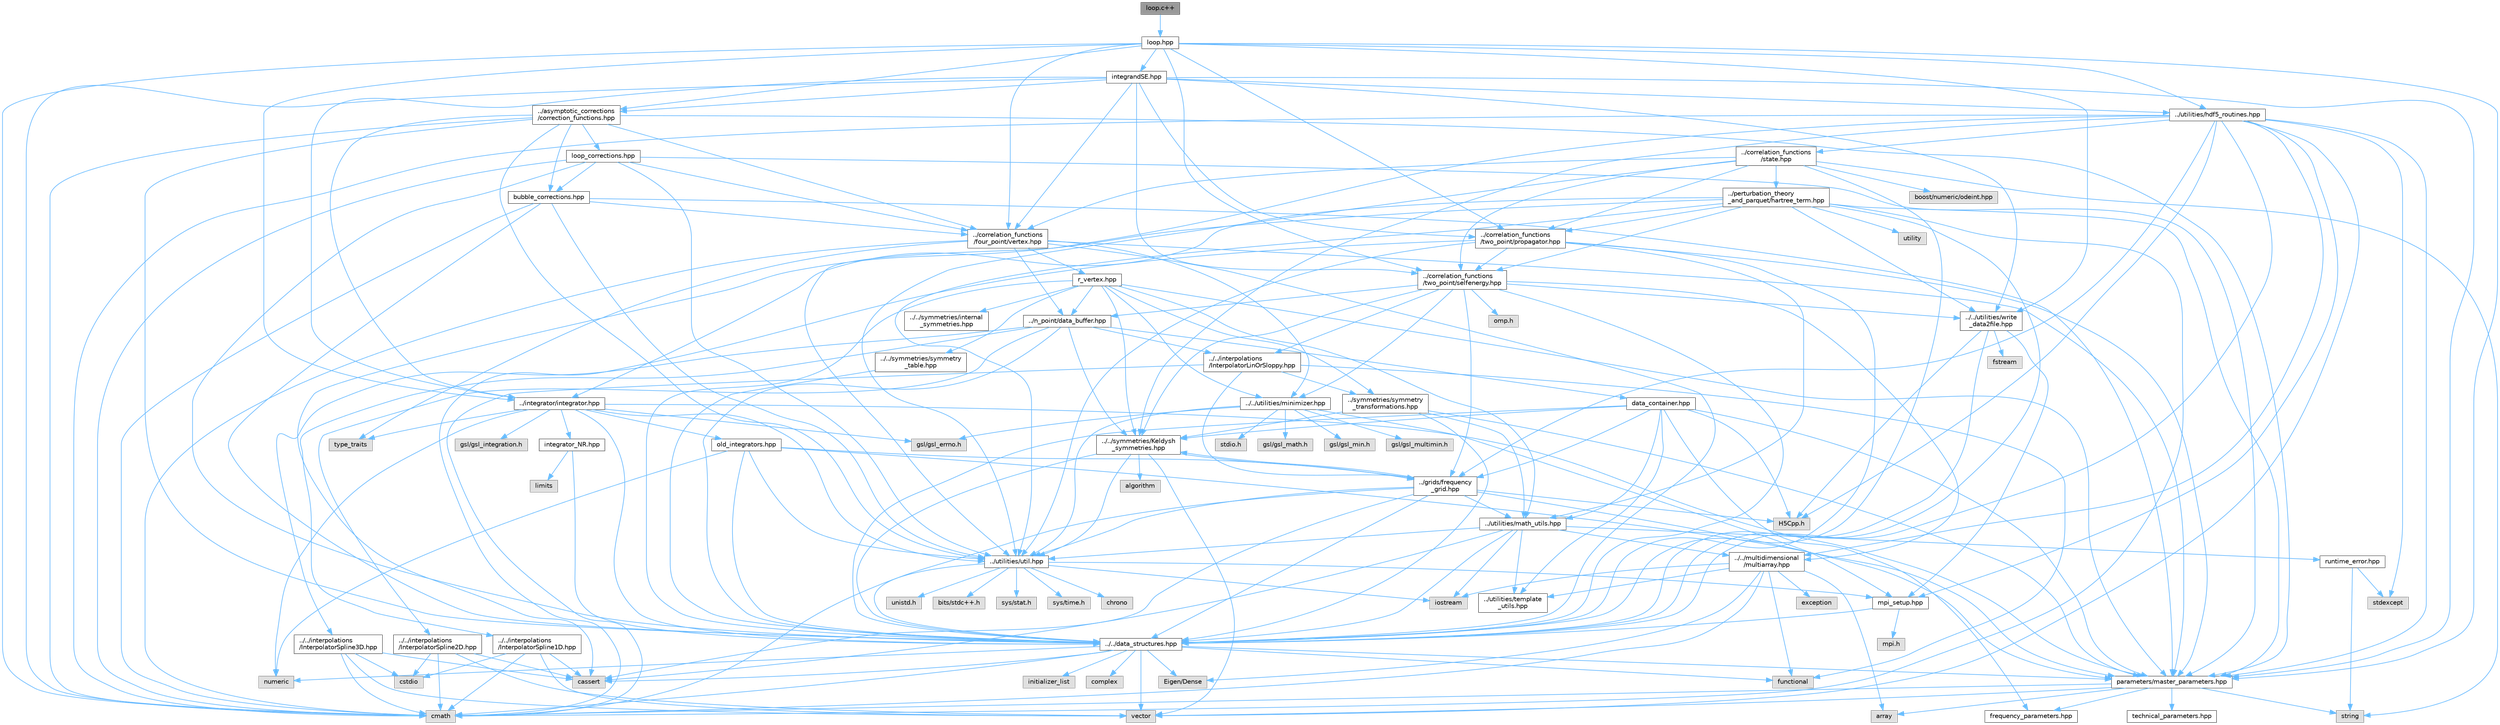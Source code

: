 digraph "loop.c++"
{
 // INTERACTIVE_SVG=YES
 // LATEX_PDF_SIZE
  bgcolor="transparent";
  edge [fontname=Helvetica,fontsize=10,labelfontname=Helvetica,labelfontsize=10];
  node [fontname=Helvetica,fontsize=10,shape=box,height=0.2,width=0.4];
  Node1 [id="Node000001",label="loop.c++",height=0.2,width=0.4,color="gray40", fillcolor="grey60", style="filled", fontcolor="black",tooltip=" "];
  Node1 -> Node2 [id="edge1_Node000001_Node000002",color="steelblue1",style="solid",tooltip=" "];
  Node2 [id="Node000002",label="loop.hpp",height=0.2,width=0.4,color="grey40", fillcolor="white", style="filled",URL="$d8/d1d/loop_8hpp.html",tooltip=" "];
  Node2 -> Node3 [id="edge2_Node000002_Node000003",color="steelblue1",style="solid",tooltip=" "];
  Node3 [id="Node000003",label="cmath",height=0.2,width=0.4,color="grey60", fillcolor="#E0E0E0", style="filled",tooltip=" "];
  Node2 -> Node4 [id="edge3_Node000002_Node000004",color="steelblue1",style="solid",tooltip=" "];
  Node4 [id="Node000004",label="../correlation_functions\l/two_point/selfenergy.hpp",height=0.2,width=0.4,color="grey40", fillcolor="white", style="filled",URL="$d6/d2d/selfenergy_8hpp.html",tooltip=" "];
  Node4 -> Node5 [id="edge4_Node000004_Node000005",color="steelblue1",style="solid",tooltip=" "];
  Node5 [id="Node000005",label="../../data_structures.hpp",height=0.2,width=0.4,color="grey40", fillcolor="white", style="filled",URL="$d7/d59/data__structures_8hpp.html",tooltip=" "];
  Node5 -> Node6 [id="edge5_Node000005_Node000006",color="steelblue1",style="solid",tooltip=" "];
  Node6 [id="Node000006",label="complex",height=0.2,width=0.4,color="grey60", fillcolor="#E0E0E0", style="filled",tooltip=" "];
  Node5 -> Node3 [id="edge6_Node000005_Node000003",color="steelblue1",style="solid",tooltip=" "];
  Node5 -> Node7 [id="edge7_Node000005_Node000007",color="steelblue1",style="solid",tooltip=" "];
  Node7 [id="Node000007",label="vector",height=0.2,width=0.4,color="grey60", fillcolor="#E0E0E0", style="filled",tooltip=" "];
  Node5 -> Node8 [id="edge8_Node000005_Node000008",color="steelblue1",style="solid",tooltip=" "];
  Node8 [id="Node000008",label="initializer_list",height=0.2,width=0.4,color="grey60", fillcolor="#E0E0E0", style="filled",tooltip=" "];
  Node5 -> Node9 [id="edge9_Node000005_Node000009",color="steelblue1",style="solid",tooltip=" "];
  Node9 [id="Node000009",label="functional",height=0.2,width=0.4,color="grey60", fillcolor="#E0E0E0", style="filled",tooltip=" "];
  Node5 -> Node10 [id="edge10_Node000005_Node000010",color="steelblue1",style="solid",tooltip=" "];
  Node10 [id="Node000010",label="cassert",height=0.2,width=0.4,color="grey60", fillcolor="#E0E0E0", style="filled",tooltip=" "];
  Node5 -> Node11 [id="edge11_Node000005_Node000011",color="steelblue1",style="solid",tooltip=" "];
  Node11 [id="Node000011",label="numeric",height=0.2,width=0.4,color="grey60", fillcolor="#E0E0E0", style="filled",tooltip=" "];
  Node5 -> Node12 [id="edge12_Node000005_Node000012",color="steelblue1",style="solid",tooltip=" "];
  Node12 [id="Node000012",label="parameters/master_parameters.hpp",height=0.2,width=0.4,color="grey40", fillcolor="white", style="filled",URL="$d1/df8/master__parameters_8hpp.html",tooltip=" "];
  Node12 -> Node3 [id="edge13_Node000012_Node000003",color="steelblue1",style="solid",tooltip=" "];
  Node12 -> Node7 [id="edge14_Node000012_Node000007",color="steelblue1",style="solid",tooltip=" "];
  Node12 -> Node13 [id="edge15_Node000012_Node000013",color="steelblue1",style="solid",tooltip=" "];
  Node13 [id="Node000013",label="string",height=0.2,width=0.4,color="grey60", fillcolor="#E0E0E0", style="filled",tooltip=" "];
  Node12 -> Node14 [id="edge16_Node000012_Node000014",color="steelblue1",style="solid",tooltip=" "];
  Node14 [id="Node000014",label="array",height=0.2,width=0.4,color="grey60", fillcolor="#E0E0E0", style="filled",tooltip=" "];
  Node12 -> Node15 [id="edge17_Node000012_Node000015",color="steelblue1",style="solid",tooltip=" "];
  Node15 [id="Node000015",label="frequency_parameters.hpp",height=0.2,width=0.4,color="grey40", fillcolor="white", style="filled",URL="$d3/d3c/frequency__parameters_8hpp.html",tooltip=" "];
  Node12 -> Node16 [id="edge18_Node000012_Node000016",color="steelblue1",style="solid",tooltip=" "];
  Node16 [id="Node000016",label="technical_parameters.hpp",height=0.2,width=0.4,color="grey40", fillcolor="white", style="filled",URL="$d9/d3a/technical__parameters_8hpp.html",tooltip=" "];
  Node5 -> Node17 [id="edge19_Node000005_Node000017",color="steelblue1",style="solid",tooltip=" "];
  Node17 [id="Node000017",label="Eigen/Dense",height=0.2,width=0.4,color="grey60", fillcolor="#E0E0E0", style="filled",tooltip=" "];
  Node4 -> Node18 [id="edge20_Node000004_Node000018",color="steelblue1",style="solid",tooltip=" "];
  Node18 [id="Node000018",label="../../multidimensional\l/multiarray.hpp",height=0.2,width=0.4,color="grey40", fillcolor="white", style="filled",URL="$df/da4/multiarray_8hpp.html",tooltip=" "];
  Node18 -> Node14 [id="edge21_Node000018_Node000014",color="steelblue1",style="solid",tooltip=" "];
  Node18 -> Node3 [id="edge22_Node000018_Node000003",color="steelblue1",style="solid",tooltip=" "];
  Node18 -> Node19 [id="edge23_Node000018_Node000019",color="steelblue1",style="solid",tooltip=" "];
  Node19 [id="Node000019",label="exception",height=0.2,width=0.4,color="grey60", fillcolor="#E0E0E0", style="filled",tooltip=" "];
  Node18 -> Node9 [id="edge24_Node000018_Node000009",color="steelblue1",style="solid",tooltip=" "];
  Node18 -> Node20 [id="edge25_Node000018_Node000020",color="steelblue1",style="solid",tooltip=" "];
  Node20 [id="Node000020",label="iostream",height=0.2,width=0.4,color="grey60", fillcolor="#E0E0E0", style="filled",tooltip=" "];
  Node18 -> Node17 [id="edge26_Node000018_Node000017",color="steelblue1",style="solid",tooltip=" "];
  Node18 -> Node21 [id="edge27_Node000018_Node000021",color="steelblue1",style="solid",tooltip=" "];
  Node21 [id="Node000021",label="../utilities/template\l_utils.hpp",height=0.2,width=0.4,color="grey40", fillcolor="white", style="filled",URL="$dd/de3/template__utils_8hpp.html",tooltip=" "];
  Node4 -> Node22 [id="edge28_Node000004_Node000022",color="steelblue1",style="solid",tooltip=" "];
  Node22 [id="Node000022",label="../n_point/data_buffer.hpp",height=0.2,width=0.4,color="grey40", fillcolor="white", style="filled",URL="$dc/d80/data__buffer_8hpp.html",tooltip=" "];
  Node22 -> Node5 [id="edge29_Node000022_Node000005",color="steelblue1",style="solid",tooltip=" "];
  Node22 -> Node23 [id="edge30_Node000022_Node000023",color="steelblue1",style="solid",tooltip=" "];
  Node23 [id="Node000023",label="../../symmetries/Keldysh\l_symmetries.hpp",height=0.2,width=0.4,color="grey40", fillcolor="white", style="filled",URL="$d2/d1a/Keldysh__symmetries_8hpp.html",tooltip=" "];
  Node23 -> Node7 [id="edge31_Node000023_Node000007",color="steelblue1",style="solid",tooltip=" "];
  Node23 -> Node24 [id="edge32_Node000023_Node000024",color="steelblue1",style="solid",tooltip=" "];
  Node24 [id="Node000024",label="algorithm",height=0.2,width=0.4,color="grey60", fillcolor="#E0E0E0", style="filled",tooltip=" "];
  Node23 -> Node5 [id="edge33_Node000023_Node000005",color="steelblue1",style="solid",tooltip=" "];
  Node23 -> Node25 [id="edge34_Node000023_Node000025",color="steelblue1",style="solid",tooltip=" "];
  Node25 [id="Node000025",label="../utilities/util.hpp",height=0.2,width=0.4,color="grey40", fillcolor="white", style="filled",URL="$d0/d3f/util_8hpp.html",tooltip=" "];
  Node25 -> Node26 [id="edge35_Node000025_Node000026",color="steelblue1",style="solid",tooltip=" "];
  Node26 [id="Node000026",label="sys/time.h",height=0.2,width=0.4,color="grey60", fillcolor="#E0E0E0", style="filled",tooltip=" "];
  Node25 -> Node27 [id="edge36_Node000025_Node000027",color="steelblue1",style="solid",tooltip=" "];
  Node27 [id="Node000027",label="chrono",height=0.2,width=0.4,color="grey60", fillcolor="#E0E0E0", style="filled",tooltip=" "];
  Node25 -> Node28 [id="edge37_Node000025_Node000028",color="steelblue1",style="solid",tooltip=" "];
  Node28 [id="Node000028",label="unistd.h",height=0.2,width=0.4,color="grey60", fillcolor="#E0E0E0", style="filled",tooltip=" "];
  Node25 -> Node20 [id="edge38_Node000025_Node000020",color="steelblue1",style="solid",tooltip=" "];
  Node25 -> Node29 [id="edge39_Node000025_Node000029",color="steelblue1",style="solid",tooltip=" "];
  Node29 [id="Node000029",label="bits/stdc++.h",height=0.2,width=0.4,color="grey60", fillcolor="#E0E0E0", style="filled",tooltip=" "];
  Node25 -> Node30 [id="edge40_Node000025_Node000030",color="steelblue1",style="solid",tooltip=" "];
  Node30 [id="Node000030",label="sys/stat.h",height=0.2,width=0.4,color="grey60", fillcolor="#E0E0E0", style="filled",tooltip=" "];
  Node25 -> Node5 [id="edge41_Node000025_Node000005",color="steelblue1",style="solid",tooltip=" "];
  Node25 -> Node31 [id="edge42_Node000025_Node000031",color="steelblue1",style="solid",tooltip=" "];
  Node31 [id="Node000031",label="mpi_setup.hpp",height=0.2,width=0.4,color="grey40", fillcolor="white", style="filled",URL="$db/de0/mpi__setup_8hpp.html",tooltip=" "];
  Node31 -> Node5 [id="edge43_Node000031_Node000005",color="steelblue1",style="solid",tooltip=" "];
  Node31 -> Node32 [id="edge44_Node000031_Node000032",color="steelblue1",style="solid",tooltip=" "];
  Node32 [id="Node000032",label="mpi.h",height=0.2,width=0.4,color="grey60", fillcolor="#E0E0E0", style="filled",tooltip=" "];
  Node23 -> Node33 [id="edge45_Node000023_Node000033",color="steelblue1",style="solid",tooltip=" "];
  Node33 [id="Node000033",label="../grids/frequency\l_grid.hpp",height=0.2,width=0.4,color="grey40", fillcolor="white", style="filled",URL="$d5/d39/frequency__grid_8hpp.html",tooltip=" "];
  Node33 -> Node3 [id="edge46_Node000033_Node000003",color="steelblue1",style="solid",tooltip=" "];
  Node33 -> Node5 [id="edge47_Node000033_Node000005",color="steelblue1",style="solid",tooltip=" "];
  Node33 -> Node25 [id="edge48_Node000033_Node000025",color="steelblue1",style="solid",tooltip=" "];
  Node33 -> Node12 [id="edge49_Node000033_Node000012",color="steelblue1",style="solid",tooltip=" "];
  Node33 -> Node34 [id="edge50_Node000033_Node000034",color="steelblue1",style="solid",tooltip=" "];
  Node34 [id="Node000034",label="../utilities/math_utils.hpp",height=0.2,width=0.4,color="grey40", fillcolor="white", style="filled",URL="$de/dbb/math__utils_8hpp.html",tooltip=" "];
  Node34 -> Node5 [id="edge51_Node000034_Node000005",color="steelblue1",style="solid",tooltip=" "];
  Node34 -> Node18 [id="edge52_Node000034_Node000018",color="steelblue1",style="solid",tooltip=" "];
  Node34 -> Node21 [id="edge53_Node000034_Node000021",color="steelblue1",style="solid",tooltip=" "];
  Node34 -> Node35 [id="edge54_Node000034_Node000035",color="steelblue1",style="solid",tooltip=" "];
  Node35 [id="Node000035",label="runtime_error.hpp",height=0.2,width=0.4,color="grey40", fillcolor="white", style="filled",URL="$d1/d64/runtime__error_8hpp.html",tooltip=" "];
  Node35 -> Node36 [id="edge55_Node000035_Node000036",color="steelblue1",style="solid",tooltip=" "];
  Node36 [id="Node000036",label="stdexcept",height=0.2,width=0.4,color="grey60", fillcolor="#E0E0E0", style="filled",tooltip=" "];
  Node35 -> Node13 [id="edge56_Node000035_Node000013",color="steelblue1",style="solid",tooltip=" "];
  Node34 -> Node25 [id="edge57_Node000034_Node000025",color="steelblue1",style="solid",tooltip=" "];
  Node34 -> Node20 [id="edge58_Node000034_Node000020",color="steelblue1",style="solid",tooltip=" "];
  Node34 -> Node10 [id="edge59_Node000034_Node000010",color="steelblue1",style="solid",tooltip=" "];
  Node33 -> Node23 [id="edge60_Node000033_Node000023",color="steelblue1",style="solid",tooltip=" "];
  Node33 -> Node10 [id="edge61_Node000033_Node000010",color="steelblue1",style="solid",tooltip=" "];
  Node33 -> Node37 [id="edge62_Node000033_Node000037",color="steelblue1",style="solid",tooltip=" "];
  Node37 [id="Node000037",label="H5Cpp.h",height=0.2,width=0.4,color="grey60", fillcolor="#E0E0E0", style="filled",tooltip=" "];
  Node22 -> Node38 [id="edge63_Node000022_Node000038",color="steelblue1",style="solid",tooltip=" "];
  Node38 [id="Node000038",label="data_container.hpp",height=0.2,width=0.4,color="grey40", fillcolor="white", style="filled",URL="$da/dbc/data__container_8hpp.html",tooltip=" "];
  Node38 -> Node21 [id="edge64_Node000038_Node000021",color="steelblue1",style="solid",tooltip=" "];
  Node38 -> Node34 [id="edge65_Node000038_Node000034",color="steelblue1",style="solid",tooltip=" "];
  Node38 -> Node23 [id="edge66_Node000038_Node000023",color="steelblue1",style="solid",tooltip=" "];
  Node38 -> Node5 [id="edge67_Node000038_Node000005",color="steelblue1",style="solid",tooltip=" "];
  Node38 -> Node12 [id="edge68_Node000038_Node000012",color="steelblue1",style="solid",tooltip=" "];
  Node38 -> Node15 [id="edge69_Node000038_Node000015",color="steelblue1",style="solid",tooltip=" "];
  Node38 -> Node33 [id="edge70_Node000038_Node000033",color="steelblue1",style="solid",tooltip=" "];
  Node38 -> Node37 [id="edge71_Node000038_Node000037",color="steelblue1",style="solid",tooltip=" "];
  Node22 -> Node39 [id="edge72_Node000022_Node000039",color="steelblue1",style="solid",tooltip=" "];
  Node39 [id="Node000039",label="../../interpolations\l/InterpolatorLinOrSloppy.hpp",height=0.2,width=0.4,color="grey40", fillcolor="white", style="filled",URL="$d3/d17/InterpolatorLinOrSloppy_8hpp.html",tooltip=" "];
  Node39 -> Node3 [id="edge73_Node000039_Node000003",color="steelblue1",style="solid",tooltip=" "];
  Node39 -> Node9 [id="edge74_Node000039_Node000009",color="steelblue1",style="solid",tooltip=" "];
  Node39 -> Node33 [id="edge75_Node000039_Node000033",color="steelblue1",style="solid",tooltip=" "];
  Node39 -> Node40 [id="edge76_Node000039_Node000040",color="steelblue1",style="solid",tooltip=" "];
  Node40 [id="Node000040",label="../symmetries/symmetry\l_transformations.hpp",height=0.2,width=0.4,color="grey40", fillcolor="white", style="filled",URL="$db/d7d/symmetry__transformations_8hpp.html",tooltip=" "];
  Node40 -> Node12 [id="edge77_Node000040_Node000012",color="steelblue1",style="solid",tooltip=" "];
  Node40 -> Node34 [id="edge78_Node000040_Node000034",color="steelblue1",style="solid",tooltip=" "];
  Node40 -> Node23 [id="edge79_Node000040_Node000023",color="steelblue1",style="solid",tooltip=" "];
  Node40 -> Node5 [id="edge80_Node000040_Node000005",color="steelblue1",style="solid",tooltip=" "];
  Node22 -> Node41 [id="edge81_Node000022_Node000041",color="steelblue1",style="solid",tooltip=" "];
  Node41 [id="Node000041",label="../../interpolations\l/InterpolatorSpline1D.hpp",height=0.2,width=0.4,color="grey40", fillcolor="white", style="filled",URL="$d1/d52/InterpolatorSpline1D_8hpp.html",tooltip=" "];
  Node41 -> Node42 [id="edge82_Node000041_Node000042",color="steelblue1",style="solid",tooltip=" "];
  Node42 [id="Node000042",label="cstdio",height=0.2,width=0.4,color="grey60", fillcolor="#E0E0E0", style="filled",tooltip=" "];
  Node41 -> Node10 [id="edge83_Node000041_Node000010",color="steelblue1",style="solid",tooltip=" "];
  Node41 -> Node3 [id="edge84_Node000041_Node000003",color="steelblue1",style="solid",tooltip=" "];
  Node41 -> Node7 [id="edge85_Node000041_Node000007",color="steelblue1",style="solid",tooltip=" "];
  Node22 -> Node43 [id="edge86_Node000022_Node000043",color="steelblue1",style="solid",tooltip=" "];
  Node43 [id="Node000043",label="../../interpolations\l/InterpolatorSpline2D.hpp",height=0.2,width=0.4,color="grey40", fillcolor="white", style="filled",URL="$d6/d91/InterpolatorSpline2D_8hpp.html",tooltip=" "];
  Node43 -> Node42 [id="edge87_Node000043_Node000042",color="steelblue1",style="solid",tooltip=" "];
  Node43 -> Node10 [id="edge88_Node000043_Node000010",color="steelblue1",style="solid",tooltip=" "];
  Node43 -> Node3 [id="edge89_Node000043_Node000003",color="steelblue1",style="solid",tooltip=" "];
  Node43 -> Node7 [id="edge90_Node000043_Node000007",color="steelblue1",style="solid",tooltip=" "];
  Node22 -> Node44 [id="edge91_Node000022_Node000044",color="steelblue1",style="solid",tooltip=" "];
  Node44 [id="Node000044",label="../../interpolations\l/InterpolatorSpline3D.hpp",height=0.2,width=0.4,color="grey40", fillcolor="white", style="filled",URL="$dd/dcc/InterpolatorSpline3D_8hpp.html",tooltip=" "];
  Node44 -> Node42 [id="edge92_Node000044_Node000042",color="steelblue1",style="solid",tooltip=" "];
  Node44 -> Node10 [id="edge93_Node000044_Node000010",color="steelblue1",style="solid",tooltip=" "];
  Node44 -> Node3 [id="edge94_Node000044_Node000003",color="steelblue1",style="solid",tooltip=" "];
  Node44 -> Node7 [id="edge95_Node000044_Node000007",color="steelblue1",style="solid",tooltip=" "];
  Node4 -> Node33 [id="edge96_Node000004_Node000033",color="steelblue1",style="solid",tooltip=" "];
  Node4 -> Node45 [id="edge97_Node000004_Node000045",color="steelblue1",style="solid",tooltip=" "];
  Node45 [id="Node000045",label="../../utilities/minimizer.hpp",height=0.2,width=0.4,color="grey40", fillcolor="white", style="filled",URL="$d4/d21/minimizer_8hpp.html",tooltip=" "];
  Node45 -> Node46 [id="edge98_Node000045_Node000046",color="steelblue1",style="solid",tooltip=" "];
  Node46 [id="Node000046",label="stdio.h",height=0.2,width=0.4,color="grey60", fillcolor="#E0E0E0", style="filled",tooltip=" "];
  Node45 -> Node47 [id="edge99_Node000045_Node000047",color="steelblue1",style="solid",tooltip=" "];
  Node47 [id="Node000047",label="gsl/gsl_errno.h",height=0.2,width=0.4,color="grey60", fillcolor="#E0E0E0", style="filled",tooltip=" "];
  Node45 -> Node48 [id="edge100_Node000045_Node000048",color="steelblue1",style="solid",tooltip=" "];
  Node48 [id="Node000048",label="gsl/gsl_math.h",height=0.2,width=0.4,color="grey60", fillcolor="#E0E0E0", style="filled",tooltip=" "];
  Node45 -> Node49 [id="edge101_Node000045_Node000049",color="steelblue1",style="solid",tooltip=" "];
  Node49 [id="Node000049",label="gsl/gsl_min.h",height=0.2,width=0.4,color="grey60", fillcolor="#E0E0E0", style="filled",tooltip=" "];
  Node45 -> Node50 [id="edge102_Node000045_Node000050",color="steelblue1",style="solid",tooltip=" "];
  Node50 [id="Node000050",label="gsl/gsl_multimin.h",height=0.2,width=0.4,color="grey60", fillcolor="#E0E0E0", style="filled",tooltip=" "];
  Node45 -> Node31 [id="edge103_Node000045_Node000031",color="steelblue1",style="solid",tooltip=" "];
  Node45 -> Node25 [id="edge104_Node000045_Node000025",color="steelblue1",style="solid",tooltip=" "];
  Node4 -> Node51 [id="edge105_Node000004_Node000051",color="steelblue1",style="solid",tooltip=" "];
  Node51 [id="Node000051",label="omp.h",height=0.2,width=0.4,color="grey60", fillcolor="#E0E0E0", style="filled",tooltip=" "];
  Node4 -> Node23 [id="edge106_Node000004_Node000023",color="steelblue1",style="solid",tooltip=" "];
  Node4 -> Node52 [id="edge107_Node000004_Node000052",color="steelblue1",style="solid",tooltip=" "];
  Node52 [id="Node000052",label="../../utilities/write\l_data2file.hpp",height=0.2,width=0.4,color="grey40", fillcolor="white", style="filled",URL="$d8/d74/write__data2file_8hpp.html",tooltip=" "];
  Node52 -> Node5 [id="edge108_Node000052_Node000005",color="steelblue1",style="solid",tooltip=" "];
  Node52 -> Node31 [id="edge109_Node000052_Node000031",color="steelblue1",style="solid",tooltip=" "];
  Node52 -> Node53 [id="edge110_Node000052_Node000053",color="steelblue1",style="solid",tooltip=" "];
  Node53 [id="Node000053",label="fstream",height=0.2,width=0.4,color="grey60", fillcolor="#E0E0E0", style="filled",tooltip=" "];
  Node52 -> Node37 [id="edge111_Node000052_Node000037",color="steelblue1",style="solid",tooltip=" "];
  Node4 -> Node39 [id="edge112_Node000004_Node000039",color="steelblue1",style="solid",tooltip=" "];
  Node2 -> Node54 [id="edge113_Node000002_Node000054",color="steelblue1",style="solid",tooltip=" "];
  Node54 [id="Node000054",label="../correlation_functions\l/four_point/vertex.hpp",height=0.2,width=0.4,color="grey40", fillcolor="white", style="filled",URL="$d1/d2d/vertex_8hpp.html",tooltip=" "];
  Node54 -> Node3 [id="edge114_Node000054_Node000003",color="steelblue1",style="solid",tooltip=" "];
  Node54 -> Node55 [id="edge115_Node000054_Node000055",color="steelblue1",style="solid",tooltip=" "];
  Node55 [id="Node000055",label="type_traits",height=0.2,width=0.4,color="grey60", fillcolor="#E0E0E0", style="filled",tooltip=" "];
  Node54 -> Node5 [id="edge116_Node000054_Node000005",color="steelblue1",style="solid",tooltip=" "];
  Node54 -> Node12 [id="edge117_Node000054_Node000012",color="steelblue1",style="solid",tooltip=" "];
  Node54 -> Node56 [id="edge118_Node000054_Node000056",color="steelblue1",style="solid",tooltip=" "];
  Node56 [id="Node000056",label="r_vertex.hpp",height=0.2,width=0.4,color="grey40", fillcolor="white", style="filled",URL="$d3/d22/r__vertex_8hpp.html",tooltip=" "];
  Node56 -> Node5 [id="edge119_Node000056_Node000005",color="steelblue1",style="solid",tooltip=" "];
  Node56 -> Node12 [id="edge120_Node000056_Node000012",color="steelblue1",style="solid",tooltip=" "];
  Node56 -> Node23 [id="edge121_Node000056_Node000023",color="steelblue1",style="solid",tooltip=" "];
  Node56 -> Node57 [id="edge122_Node000056_Node000057",color="steelblue1",style="solid",tooltip=" "];
  Node57 [id="Node000057",label="../../symmetries/internal\l_symmetries.hpp",height=0.2,width=0.4,color="grey40", fillcolor="white", style="filled",URL="$d1/dfd/internal__symmetries_8hpp.html",tooltip=" "];
  Node56 -> Node40 [id="edge123_Node000056_Node000040",color="steelblue1",style="solid",tooltip=" "];
  Node56 -> Node58 [id="edge124_Node000056_Node000058",color="steelblue1",style="solid",tooltip=" "];
  Node58 [id="Node000058",label="../../symmetries/symmetry\l_table.hpp",height=0.2,width=0.4,color="grey40", fillcolor="white", style="filled",URL="$d3/d77/symmetry__table_8hpp.html",tooltip=" "];
  Node58 -> Node5 [id="edge125_Node000058_Node000005",color="steelblue1",style="solid",tooltip=" "];
  Node56 -> Node34 [id="edge126_Node000056_Node000034",color="steelblue1",style="solid",tooltip=" "];
  Node56 -> Node45 [id="edge127_Node000056_Node000045",color="steelblue1",style="solid",tooltip=" "];
  Node56 -> Node22 [id="edge128_Node000056_Node000022",color="steelblue1",style="solid",tooltip=" "];
  Node54 -> Node45 [id="edge129_Node000054_Node000045",color="steelblue1",style="solid",tooltip=" "];
  Node54 -> Node22 [id="edge130_Node000054_Node000022",color="steelblue1",style="solid",tooltip=" "];
  Node2 -> Node59 [id="edge131_Node000002_Node000059",color="steelblue1",style="solid",tooltip=" "];
  Node59 [id="Node000059",label="../correlation_functions\l/two_point/propagator.hpp",height=0.2,width=0.4,color="grey40", fillcolor="white", style="filled",URL="$d5/df7/propagator_8hpp.html",tooltip=" "];
  Node59 -> Node3 [id="edge132_Node000059_Node000003",color="steelblue1",style="solid",tooltip=" "];
  Node59 -> Node5 [id="edge133_Node000059_Node000005",color="steelblue1",style="solid",tooltip=" "];
  Node59 -> Node34 [id="edge134_Node000059_Node000034",color="steelblue1",style="solid",tooltip=" "];
  Node59 -> Node4 [id="edge135_Node000059_Node000004",color="steelblue1",style="solid",tooltip=" "];
  Node59 -> Node12 [id="edge136_Node000059_Node000012",color="steelblue1",style="solid",tooltip=" "];
  Node59 -> Node25 [id="edge137_Node000059_Node000025",color="steelblue1",style="solid",tooltip=" "];
  Node2 -> Node12 [id="edge138_Node000002_Node000012",color="steelblue1",style="solid",tooltip=" "];
  Node2 -> Node60 [id="edge139_Node000002_Node000060",color="steelblue1",style="solid",tooltip=" "];
  Node60 [id="Node000060",label="../integrator/integrator.hpp",height=0.2,width=0.4,color="grey40", fillcolor="white", style="filled",URL="$dd/d1f/integrator_8hpp.html",tooltip=" "];
  Node60 -> Node11 [id="edge140_Node000060_Node000011",color="steelblue1",style="solid",tooltip=" "];
  Node60 -> Node55 [id="edge141_Node000060_Node000055",color="steelblue1",style="solid",tooltip=" "];
  Node60 -> Node5 [id="edge142_Node000060_Node000005",color="steelblue1",style="solid",tooltip=" "];
  Node60 -> Node12 [id="edge143_Node000060_Node000012",color="steelblue1",style="solid",tooltip=" "];
  Node60 -> Node61 [id="edge144_Node000060_Node000061",color="steelblue1",style="solid",tooltip=" "];
  Node61 [id="Node000061",label="gsl/gsl_integration.h",height=0.2,width=0.4,color="grey60", fillcolor="#E0E0E0", style="filled",tooltip=" "];
  Node60 -> Node47 [id="edge145_Node000060_Node000047",color="steelblue1",style="solid",tooltip=" "];
  Node60 -> Node62 [id="edge146_Node000060_Node000062",color="steelblue1",style="solid",tooltip=" "];
  Node62 [id="Node000062",label="old_integrators.hpp",height=0.2,width=0.4,color="grey40", fillcolor="white", style="filled",URL="$d7/d65/old__integrators_8hpp.html",tooltip=" "];
  Node62 -> Node11 [id="edge147_Node000062_Node000011",color="steelblue1",style="solid",tooltip=" "];
  Node62 -> Node5 [id="edge148_Node000062_Node000005",color="steelblue1",style="solid",tooltip=" "];
  Node62 -> Node12 [id="edge149_Node000062_Node000012",color="steelblue1",style="solid",tooltip=" "];
  Node62 -> Node25 [id="edge150_Node000062_Node000025",color="steelblue1",style="solid",tooltip=" "];
  Node62 -> Node33 [id="edge151_Node000062_Node000033",color="steelblue1",style="solid",tooltip=" "];
  Node60 -> Node63 [id="edge152_Node000060_Node000063",color="steelblue1",style="solid",tooltip=" "];
  Node63 [id="Node000063",label="integrator_NR.hpp",height=0.2,width=0.4,color="grey40", fillcolor="white", style="filled",URL="$da/db4/integrator__NR_8hpp.html",tooltip=" "];
  Node63 -> Node64 [id="edge153_Node000063_Node000064",color="steelblue1",style="solid",tooltip=" "];
  Node64 [id="Node000064",label="limits",height=0.2,width=0.4,color="grey60", fillcolor="#E0E0E0", style="filled",tooltip=" "];
  Node63 -> Node5 [id="edge154_Node000063_Node000005",color="steelblue1",style="solid",tooltip=" "];
  Node60 -> Node25 [id="edge155_Node000060_Node000025",color="steelblue1",style="solid",tooltip=" "];
  Node2 -> Node52 [id="edge156_Node000002_Node000052",color="steelblue1",style="solid",tooltip=" "];
  Node2 -> Node65 [id="edge157_Node000002_Node000065",color="steelblue1",style="solid",tooltip=" "];
  Node65 [id="Node000065",label="../asymptotic_corrections\l/correction_functions.hpp",height=0.2,width=0.4,color="grey40", fillcolor="white", style="filled",URL="$d2/df0/correction__functions_8hpp.html",tooltip=" "];
  Node65 -> Node5 [id="edge158_Node000065_Node000005",color="steelblue1",style="solid",tooltip=" "];
  Node65 -> Node54 [id="edge159_Node000065_Node000054",color="steelblue1",style="solid",tooltip=" "];
  Node65 -> Node12 [id="edge160_Node000065_Node000012",color="steelblue1",style="solid",tooltip=" "];
  Node65 -> Node25 [id="edge161_Node000065_Node000025",color="steelblue1",style="solid",tooltip=" "];
  Node65 -> Node66 [id="edge162_Node000065_Node000066",color="steelblue1",style="solid",tooltip=" "];
  Node66 [id="Node000066",label="bubble_corrections.hpp",height=0.2,width=0.4,color="grey40", fillcolor="white", style="filled",URL="$dd/dea/bubble__corrections_8hpp.html",tooltip=" "];
  Node66 -> Node5 [id="edge163_Node000066_Node000005",color="steelblue1",style="solid",tooltip=" "];
  Node66 -> Node54 [id="edge164_Node000066_Node000054",color="steelblue1",style="solid",tooltip=" "];
  Node66 -> Node12 [id="edge165_Node000066_Node000012",color="steelblue1",style="solid",tooltip=" "];
  Node66 -> Node25 [id="edge166_Node000066_Node000025",color="steelblue1",style="solid",tooltip=" "];
  Node66 -> Node3 [id="edge167_Node000066_Node000003",color="steelblue1",style="solid",tooltip=" "];
  Node65 -> Node67 [id="edge168_Node000065_Node000067",color="steelblue1",style="solid",tooltip=" "];
  Node67 [id="Node000067",label="loop_corrections.hpp",height=0.2,width=0.4,color="grey40", fillcolor="white", style="filled",URL="$d0/d0e/loop__corrections_8hpp.html",tooltip=" "];
  Node67 -> Node3 [id="edge169_Node000067_Node000003",color="steelblue1",style="solid",tooltip=" "];
  Node67 -> Node5 [id="edge170_Node000067_Node000005",color="steelblue1",style="solid",tooltip=" "];
  Node67 -> Node54 [id="edge171_Node000067_Node000054",color="steelblue1",style="solid",tooltip=" "];
  Node67 -> Node12 [id="edge172_Node000067_Node000012",color="steelblue1",style="solid",tooltip=" "];
  Node67 -> Node25 [id="edge173_Node000067_Node000025",color="steelblue1",style="solid",tooltip=" "];
  Node67 -> Node66 [id="edge174_Node000067_Node000066",color="steelblue1",style="solid",tooltip=" "];
  Node65 -> Node3 [id="edge175_Node000065_Node000003",color="steelblue1",style="solid",tooltip=" "];
  Node65 -> Node60 [id="edge176_Node000065_Node000060",color="steelblue1",style="solid",tooltip=" "];
  Node2 -> Node68 [id="edge177_Node000002_Node000068",color="steelblue1",style="solid",tooltip=" "];
  Node68 [id="Node000068",label="integrandSE.hpp",height=0.2,width=0.4,color="grey40", fillcolor="white", style="filled",URL="$de/d65/integrandSE_8hpp.html",tooltip=" "];
  Node68 -> Node3 [id="edge178_Node000068_Node000003",color="steelblue1",style="solid",tooltip=" "];
  Node68 -> Node4 [id="edge179_Node000068_Node000004",color="steelblue1",style="solid",tooltip=" "];
  Node68 -> Node54 [id="edge180_Node000068_Node000054",color="steelblue1",style="solid",tooltip=" "];
  Node68 -> Node59 [id="edge181_Node000068_Node000059",color="steelblue1",style="solid",tooltip=" "];
  Node68 -> Node12 [id="edge182_Node000068_Node000012",color="steelblue1",style="solid",tooltip=" "];
  Node68 -> Node60 [id="edge183_Node000068_Node000060",color="steelblue1",style="solid",tooltip=" "];
  Node68 -> Node52 [id="edge184_Node000068_Node000052",color="steelblue1",style="solid",tooltip=" "];
  Node68 -> Node65 [id="edge185_Node000068_Node000065",color="steelblue1",style="solid",tooltip=" "];
  Node68 -> Node69 [id="edge186_Node000068_Node000069",color="steelblue1",style="solid",tooltip=" "];
  Node69 [id="Node000069",label="../utilities/hdf5_routines.hpp",height=0.2,width=0.4,color="grey40", fillcolor="white", style="filled",URL="$d5/de4/hdf5__routines_8hpp.html",tooltip=" "];
  Node69 -> Node36 [id="edge187_Node000069_Node000036",color="steelblue1",style="solid",tooltip=" "];
  Node69 -> Node3 [id="edge188_Node000069_Node000003",color="steelblue1",style="solid",tooltip=" "];
  Node69 -> Node7 [id="edge189_Node000069_Node000007",color="steelblue1",style="solid",tooltip=" "];
  Node69 -> Node12 [id="edge190_Node000069_Node000012",color="steelblue1",style="solid",tooltip=" "];
  Node69 -> Node25 [id="edge191_Node000069_Node000025",color="steelblue1",style="solid",tooltip=" "];
  Node69 -> Node5 [id="edge192_Node000069_Node000005",color="steelblue1",style="solid",tooltip=" "];
  Node69 -> Node33 [id="edge193_Node000069_Node000033",color="steelblue1",style="solid",tooltip=" "];
  Node69 -> Node37 [id="edge194_Node000069_Node000037",color="steelblue1",style="solid",tooltip=" "];
  Node69 -> Node70 [id="edge195_Node000069_Node000070",color="steelblue1",style="solid",tooltip=" "];
  Node70 [id="Node000070",label="../correlation_functions\l/state.hpp",height=0.2,width=0.4,color="grey40", fillcolor="white", style="filled",URL="$da/d3b/state_8hpp.html",tooltip=" "];
  Node70 -> Node5 [id="edge196_Node000070_Node000005",color="steelblue1",style="solid",tooltip=" "];
  Node70 -> Node54 [id="edge197_Node000070_Node000054",color="steelblue1",style="solid",tooltip=" "];
  Node70 -> Node4 [id="edge198_Node000070_Node000004",color="steelblue1",style="solid",tooltip=" "];
  Node70 -> Node59 [id="edge199_Node000070_Node000059",color="steelblue1",style="solid",tooltip=" "];
  Node70 -> Node71 [id="edge200_Node000070_Node000071",color="steelblue1",style="solid",tooltip=" "];
  Node71 [id="Node000071",label="../perturbation_theory\l_and_parquet/hartree_term.hpp",height=0.2,width=0.4,color="grey40", fillcolor="white", style="filled",URL="$d1/db3/hartree__term_8hpp.html",tooltip=" "];
  Node71 -> Node12 [id="edge201_Node000071_Node000012",color="steelblue1",style="solid",tooltip=" "];
  Node71 -> Node5 [id="edge202_Node000071_Node000005",color="steelblue1",style="solid",tooltip=" "];
  Node71 -> Node4 [id="edge203_Node000071_Node000004",color="steelblue1",style="solid",tooltip=" "];
  Node71 -> Node59 [id="edge204_Node000071_Node000059",color="steelblue1",style="solid",tooltip=" "];
  Node71 -> Node60 [id="edge205_Node000071_Node000060",color="steelblue1",style="solid",tooltip=" "];
  Node71 -> Node52 [id="edge206_Node000071_Node000052",color="steelblue1",style="solid",tooltip=" "];
  Node71 -> Node25 [id="edge207_Node000071_Node000025",color="steelblue1",style="solid",tooltip=" "];
  Node71 -> Node10 [id="edge208_Node000071_Node000010",color="steelblue1",style="solid",tooltip=" "];
  Node71 -> Node3 [id="edge209_Node000071_Node000003",color="steelblue1",style="solid",tooltip=" "];
  Node71 -> Node72 [id="edge210_Node000071_Node000072",color="steelblue1",style="solid",tooltip=" "];
  Node72 [id="Node000072",label="utility",height=0.2,width=0.4,color="grey60", fillcolor="#E0E0E0", style="filled",tooltip=" "];
  Node70 -> Node25 [id="edge211_Node000070_Node000025",color="steelblue1",style="solid",tooltip=" "];
  Node70 -> Node73 [id="edge212_Node000070_Node000073",color="steelblue1",style="solid",tooltip=" "];
  Node73 [id="Node000073",label="boost/numeric/odeint.hpp",height=0.2,width=0.4,color="grey60", fillcolor="#E0E0E0", style="filled",tooltip=" "];
  Node70 -> Node13 [id="edge213_Node000070_Node000013",color="steelblue1",style="solid",tooltip=" "];
  Node69 -> Node18 [id="edge214_Node000069_Node000018",color="steelblue1",style="solid",tooltip=" "];
  Node69 -> Node23 [id="edge215_Node000069_Node000023",color="steelblue1",style="solid",tooltip=" "];
  Node69 -> Node31 [id="edge216_Node000069_Node000031",color="steelblue1",style="solid",tooltip=" "];
  Node2 -> Node69 [id="edge217_Node000002_Node000069",color="steelblue1",style="solid",tooltip=" "];
}
